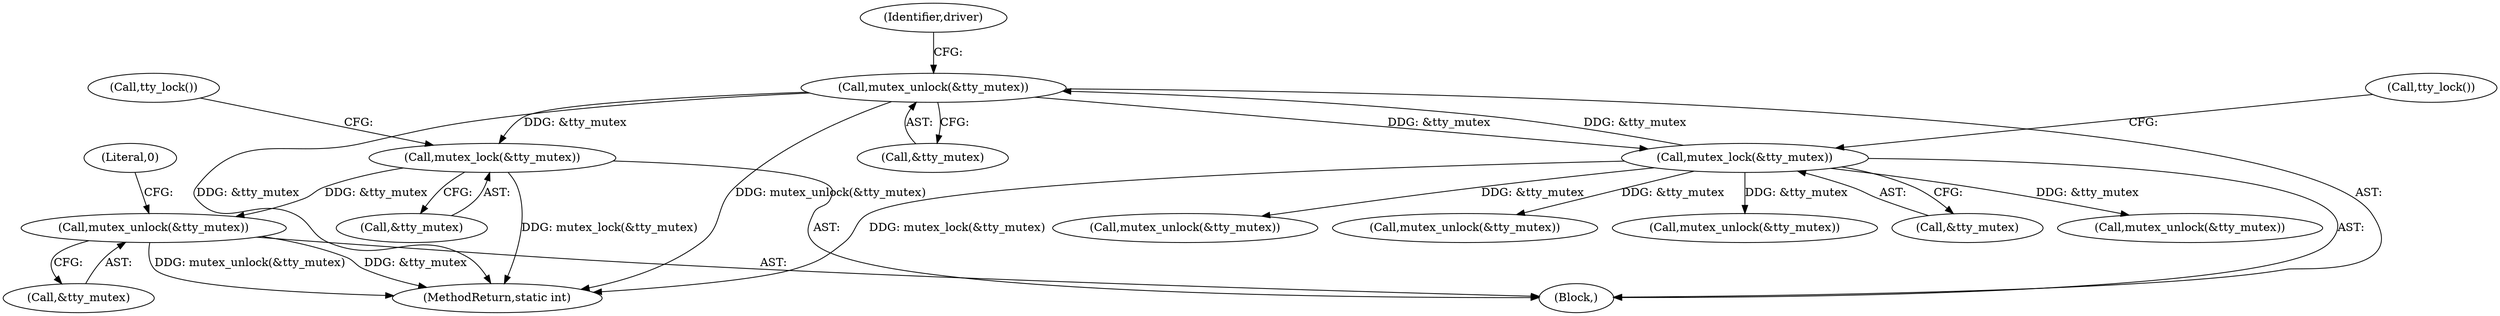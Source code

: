 digraph "0_linux_c290f8358acaeffd8e0c551ddcc24d1206143376@API" {
"1000437" [label="(Call,mutex_lock(&tty_mutex))"];
"1000312" [label="(Call,mutex_unlock(&tty_mutex))"];
"1000149" [label="(Call,mutex_lock(&tty_mutex))"];
"1000481" [label="(Call,mutex_unlock(&tty_mutex))"];
"1000485" [label="(Literal,0)"];
"1000150" [label="(Call,&tty_mutex)"];
"1000152" [label="(Call,tty_lock())"];
"1000481" [label="(Call,mutex_unlock(&tty_mutex))"];
"1000438" [label="(Call,&tty_mutex)"];
"1000149" [label="(Call,mutex_lock(&tty_mutex))"];
"1000168" [label="(Call,mutex_unlock(&tty_mutex))"];
"1000245" [label="(Call,mutex_unlock(&tty_mutex))"];
"1000284" [label="(Call,mutex_unlock(&tty_mutex))"];
"1000486" [label="(MethodReturn,static int)"];
"1000440" [label="(Call,tty_lock())"];
"1000437" [label="(Call,mutex_lock(&tty_mutex))"];
"1000312" [label="(Call,mutex_unlock(&tty_mutex))"];
"1000482" [label="(Call,&tty_mutex)"];
"1000316" [label="(Identifier,driver)"];
"1000262" [label="(Call,mutex_unlock(&tty_mutex))"];
"1000110" [label="(Block,)"];
"1000313" [label="(Call,&tty_mutex)"];
"1000437" -> "1000110"  [label="AST: "];
"1000437" -> "1000438"  [label="CFG: "];
"1000438" -> "1000437"  [label="AST: "];
"1000440" -> "1000437"  [label="CFG: "];
"1000437" -> "1000486"  [label="DDG: mutex_lock(&tty_mutex)"];
"1000312" -> "1000437"  [label="DDG: &tty_mutex"];
"1000437" -> "1000481"  [label="DDG: &tty_mutex"];
"1000312" -> "1000110"  [label="AST: "];
"1000312" -> "1000313"  [label="CFG: "];
"1000313" -> "1000312"  [label="AST: "];
"1000316" -> "1000312"  [label="CFG: "];
"1000312" -> "1000486"  [label="DDG: mutex_unlock(&tty_mutex)"];
"1000312" -> "1000486"  [label="DDG: &tty_mutex"];
"1000312" -> "1000149"  [label="DDG: &tty_mutex"];
"1000149" -> "1000312"  [label="DDG: &tty_mutex"];
"1000149" -> "1000110"  [label="AST: "];
"1000149" -> "1000150"  [label="CFG: "];
"1000150" -> "1000149"  [label="AST: "];
"1000152" -> "1000149"  [label="CFG: "];
"1000149" -> "1000486"  [label="DDG: mutex_lock(&tty_mutex)"];
"1000149" -> "1000168"  [label="DDG: &tty_mutex"];
"1000149" -> "1000245"  [label="DDG: &tty_mutex"];
"1000149" -> "1000262"  [label="DDG: &tty_mutex"];
"1000149" -> "1000284"  [label="DDG: &tty_mutex"];
"1000481" -> "1000110"  [label="AST: "];
"1000481" -> "1000482"  [label="CFG: "];
"1000482" -> "1000481"  [label="AST: "];
"1000485" -> "1000481"  [label="CFG: "];
"1000481" -> "1000486"  [label="DDG: mutex_unlock(&tty_mutex)"];
"1000481" -> "1000486"  [label="DDG: &tty_mutex"];
}
